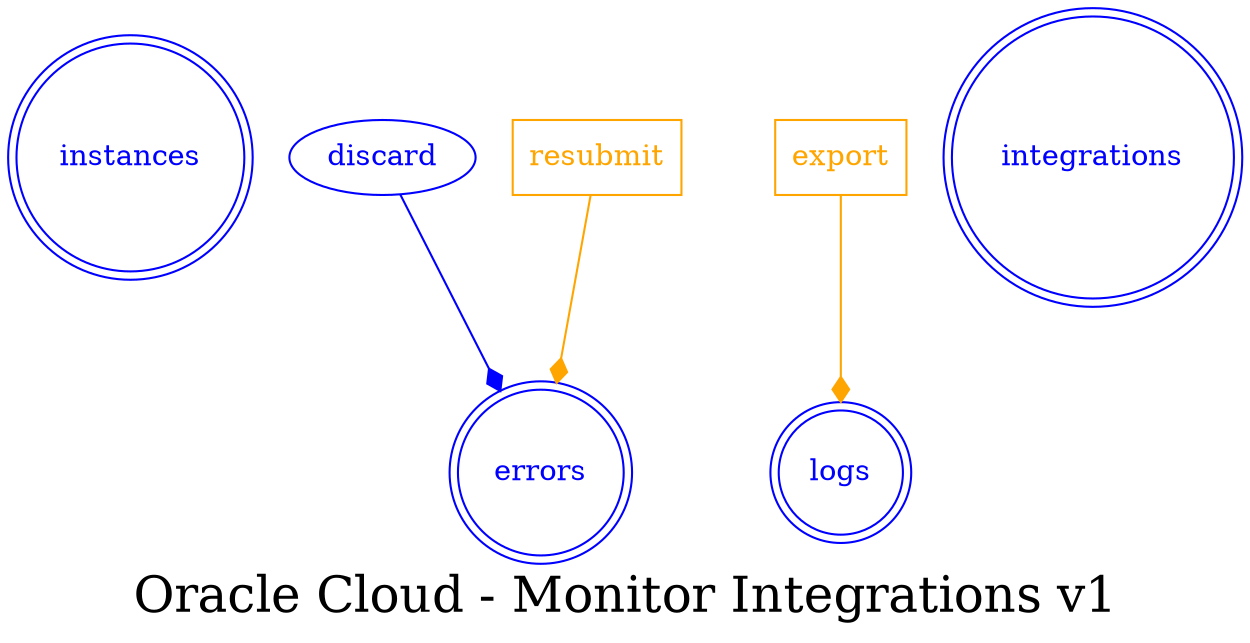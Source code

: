 digraph LexiconGraph {
graph[label="Oracle Cloud - Monitor Integrations v1", fontsize=24]
splines=true
"instances" [color=blue, fontcolor=blue, shape=doublecircle]
"errors" [color=blue, fontcolor=blue, shape=doublecircle]
"logs" [color=blue, fontcolor=blue, shape=doublecircle]
"integrations" [color=blue, fontcolor=blue, shape=doublecircle]
"discard" -> "errors" [color=blue, fontcolor=blue, arrowhead=diamond, arrowtail=none]
"discard" [color=blue, fontcolor=blue, shape=ellipse]
"resubmit" [color=orange, fontcolor=orange, shape=box]
"resubmit" -> "errors" [color=orange, fontcolor=orange, arrowhead=diamond, arrowtail=none]
"export" [color=orange, fontcolor=orange, shape=box]
"export" -> "logs" [color=orange, fontcolor=orange, arrowhead=diamond, arrowtail=none]
}
